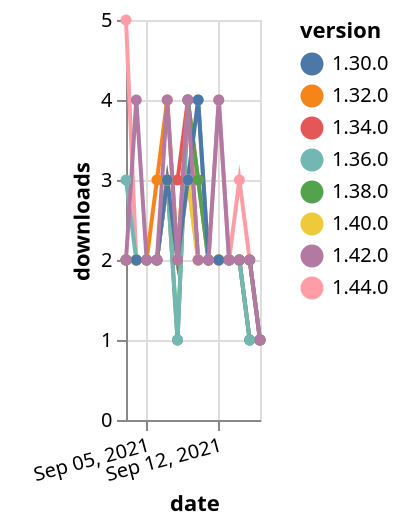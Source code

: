 {"$schema": "https://vega.github.io/schema/vega-lite/v5.json", "description": "A simple bar chart with embedded data.", "data": {"values": [{"date": "2021-09-03", "total": 2073, "delta": 2, "version": "1.34.0"}, {"date": "2021-09-04", "total": 2075, "delta": 2, "version": "1.34.0"}, {"date": "2021-09-05", "total": 2077, "delta": 2, "version": "1.34.0"}, {"date": "2021-09-06", "total": 2079, "delta": 2, "version": "1.34.0"}, {"date": "2021-09-07", "total": 2082, "delta": 3, "version": "1.34.0"}, {"date": "2021-09-08", "total": 2085, "delta": 3, "version": "1.34.0"}, {"date": "2021-09-09", "total": 2089, "delta": 4, "version": "1.34.0"}, {"date": "2021-09-10", "total": 2091, "delta": 2, "version": "1.34.0"}, {"date": "2021-09-11", "total": 2093, "delta": 2, "version": "1.34.0"}, {"date": "2021-09-12", "total": 2095, "delta": 2, "version": "1.34.0"}, {"date": "2021-09-13", "total": 2097, "delta": 2, "version": "1.34.0"}, {"date": "2021-09-14", "total": 2099, "delta": 2, "version": "1.34.0"}, {"date": "2021-09-15", "total": 2100, "delta": 1, "version": "1.34.0"}, {"date": "2021-09-16", "total": 2101, "delta": 1, "version": "1.34.0"}, {"date": "2021-09-03", "total": 2545, "delta": 2, "version": "1.32.0"}, {"date": "2021-09-04", "total": 2547, "delta": 2, "version": "1.32.0"}, {"date": "2021-09-05", "total": 2549, "delta": 2, "version": "1.32.0"}, {"date": "2021-09-06", "total": 2552, "delta": 3, "version": "1.32.0"}, {"date": "2021-09-07", "total": 2556, "delta": 4, "version": "1.32.0"}, {"date": "2021-09-08", "total": 2558, "delta": 2, "version": "1.32.0"}, {"date": "2021-09-09", "total": 2562, "delta": 4, "version": "1.32.0"}, {"date": "2021-09-10", "total": 2565, "delta": 3, "version": "1.32.0"}, {"date": "2021-09-11", "total": 2567, "delta": 2, "version": "1.32.0"}, {"date": "2021-09-12", "total": 2569, "delta": 2, "version": "1.32.0"}, {"date": "2021-09-13", "total": 2571, "delta": 2, "version": "1.32.0"}, {"date": "2021-09-14", "total": 2573, "delta": 2, "version": "1.32.0"}, {"date": "2021-09-15", "total": 2575, "delta": 2, "version": "1.32.0"}, {"date": "2021-09-16", "total": 2576, "delta": 1, "version": "1.32.0"}, {"date": "2021-09-03", "total": 229, "delta": 5, "version": "1.44.0"}, {"date": "2021-09-04", "total": 231, "delta": 2, "version": "1.44.0"}, {"date": "2021-09-05", "total": 233, "delta": 2, "version": "1.44.0"}, {"date": "2021-09-06", "total": 235, "delta": 2, "version": "1.44.0"}, {"date": "2021-09-07", "total": 238, "delta": 3, "version": "1.44.0"}, {"date": "2021-09-08", "total": 240, "delta": 2, "version": "1.44.0"}, {"date": "2021-09-09", "total": 243, "delta": 3, "version": "1.44.0"}, {"date": "2021-09-10", "total": 245, "delta": 2, "version": "1.44.0"}, {"date": "2021-09-11", "total": 247, "delta": 2, "version": "1.44.0"}, {"date": "2021-09-12", "total": 251, "delta": 4, "version": "1.44.0"}, {"date": "2021-09-13", "total": 253, "delta": 2, "version": "1.44.0"}, {"date": "2021-09-14", "total": 256, "delta": 3, "version": "1.44.0"}, {"date": "2021-09-15", "total": 258, "delta": 2, "version": "1.44.0"}, {"date": "2021-09-16", "total": 259, "delta": 1, "version": "1.44.0"}, {"date": "2021-09-03", "total": 1482, "delta": 2, "version": "1.38.0"}, {"date": "2021-09-04", "total": 1484, "delta": 2, "version": "1.38.0"}, {"date": "2021-09-05", "total": 1486, "delta": 2, "version": "1.38.0"}, {"date": "2021-09-06", "total": 1488, "delta": 2, "version": "1.38.0"}, {"date": "2021-09-07", "total": 1491, "delta": 3, "version": "1.38.0"}, {"date": "2021-09-08", "total": 1492, "delta": 1, "version": "1.38.0"}, {"date": "2021-09-09", "total": 1496, "delta": 4, "version": "1.38.0"}, {"date": "2021-09-10", "total": 1499, "delta": 3, "version": "1.38.0"}, {"date": "2021-09-11", "total": 1501, "delta": 2, "version": "1.38.0"}, {"date": "2021-09-12", "total": 1503, "delta": 2, "version": "1.38.0"}, {"date": "2021-09-13", "total": 1505, "delta": 2, "version": "1.38.0"}, {"date": "2021-09-14", "total": 1507, "delta": 2, "version": "1.38.0"}, {"date": "2021-09-15", "total": 1508, "delta": 1, "version": "1.38.0"}, {"date": "2021-09-16", "total": 1509, "delta": 1, "version": "1.38.0"}, {"date": "2021-09-03", "total": 1636, "delta": 3, "version": "1.36.0"}, {"date": "2021-09-04", "total": 1638, "delta": 2, "version": "1.36.0"}, {"date": "2021-09-05", "total": 1640, "delta": 2, "version": "1.36.0"}, {"date": "2021-09-06", "total": 1642, "delta": 2, "version": "1.36.0"}, {"date": "2021-09-07", "total": 1645, "delta": 3, "version": "1.36.0"}, {"date": "2021-09-08", "total": 1646, "delta": 1, "version": "1.36.0"}, {"date": "2021-09-09", "total": 1650, "delta": 4, "version": "1.36.0"}, {"date": "2021-09-10", "total": 1654, "delta": 4, "version": "1.36.0"}, {"date": "2021-09-11", "total": 1656, "delta": 2, "version": "1.36.0"}, {"date": "2021-09-12", "total": 1658, "delta": 2, "version": "1.36.0"}, {"date": "2021-09-13", "total": 1660, "delta": 2, "version": "1.36.0"}, {"date": "2021-09-14", "total": 1662, "delta": 2, "version": "1.36.0"}, {"date": "2021-09-15", "total": 1663, "delta": 1, "version": "1.36.0"}, {"date": "2021-09-16", "total": 1664, "delta": 1, "version": "1.36.0"}, {"date": "2021-09-03", "total": 1037, "delta": 2, "version": "1.40.0"}, {"date": "2021-09-04", "total": 1039, "delta": 2, "version": "1.40.0"}, {"date": "2021-09-05", "total": 1041, "delta": 2, "version": "1.40.0"}, {"date": "2021-09-06", "total": 1043, "delta": 2, "version": "1.40.0"}, {"date": "2021-09-07", "total": 1046, "delta": 3, "version": "1.40.0"}, {"date": "2021-09-08", "total": 1048, "delta": 2, "version": "1.40.0"}, {"date": "2021-09-09", "total": 1051, "delta": 3, "version": "1.40.0"}, {"date": "2021-09-10", "total": 1053, "delta": 2, "version": "1.40.0"}, {"date": "2021-09-11", "total": 1055, "delta": 2, "version": "1.40.0"}, {"date": "2021-09-12", "total": 1057, "delta": 2, "version": "1.40.0"}, {"date": "2021-09-13", "total": 1059, "delta": 2, "version": "1.40.0"}, {"date": "2021-09-14", "total": 1061, "delta": 2, "version": "1.40.0"}, {"date": "2021-09-15", "total": 1063, "delta": 2, "version": "1.40.0"}, {"date": "2021-09-16", "total": 1064, "delta": 1, "version": "1.40.0"}, {"date": "2021-09-03", "total": 2379, "delta": 2, "version": "1.30.0"}, {"date": "2021-09-04", "total": 2381, "delta": 2, "version": "1.30.0"}, {"date": "2021-09-05", "total": 2383, "delta": 2, "version": "1.30.0"}, {"date": "2021-09-06", "total": 2385, "delta": 2, "version": "1.30.0"}, {"date": "2021-09-07", "total": 2388, "delta": 3, "version": "1.30.0"}, {"date": "2021-09-08", "total": 2390, "delta": 2, "version": "1.30.0"}, {"date": "2021-09-09", "total": 2393, "delta": 3, "version": "1.30.0"}, {"date": "2021-09-10", "total": 2397, "delta": 4, "version": "1.30.0"}, {"date": "2021-09-11", "total": 2399, "delta": 2, "version": "1.30.0"}, {"date": "2021-09-12", "total": 2401, "delta": 2, "version": "1.30.0"}, {"date": "2021-09-13", "total": 2403, "delta": 2, "version": "1.30.0"}, {"date": "2021-09-14", "total": 2405, "delta": 2, "version": "1.30.0"}, {"date": "2021-09-15", "total": 2407, "delta": 2, "version": "1.30.0"}, {"date": "2021-09-16", "total": 2408, "delta": 1, "version": "1.30.0"}, {"date": "2021-09-03", "total": 738, "delta": 2, "version": "1.42.0"}, {"date": "2021-09-04", "total": 742, "delta": 4, "version": "1.42.0"}, {"date": "2021-09-05", "total": 744, "delta": 2, "version": "1.42.0"}, {"date": "2021-09-06", "total": 746, "delta": 2, "version": "1.42.0"}, {"date": "2021-09-07", "total": 750, "delta": 4, "version": "1.42.0"}, {"date": "2021-09-08", "total": 752, "delta": 2, "version": "1.42.0"}, {"date": "2021-09-09", "total": 756, "delta": 4, "version": "1.42.0"}, {"date": "2021-09-10", "total": 758, "delta": 2, "version": "1.42.0"}, {"date": "2021-09-11", "total": 760, "delta": 2, "version": "1.42.0"}, {"date": "2021-09-12", "total": 764, "delta": 4, "version": "1.42.0"}, {"date": "2021-09-13", "total": 766, "delta": 2, "version": "1.42.0"}, {"date": "2021-09-14", "total": 768, "delta": 2, "version": "1.42.0"}, {"date": "2021-09-15", "total": 770, "delta": 2, "version": "1.42.0"}, {"date": "2021-09-16", "total": 771, "delta": 1, "version": "1.42.0"}]}, "width": "container", "mark": {"type": "line", "point": {"filled": true}}, "encoding": {"x": {"field": "date", "type": "temporal", "timeUnit": "yearmonthdate", "title": "date", "axis": {"labelAngle": -15}}, "y": {"field": "delta", "type": "quantitative", "title": "downloads"}, "color": {"field": "version", "type": "nominal"}, "tooltip": {"field": "delta"}}}
